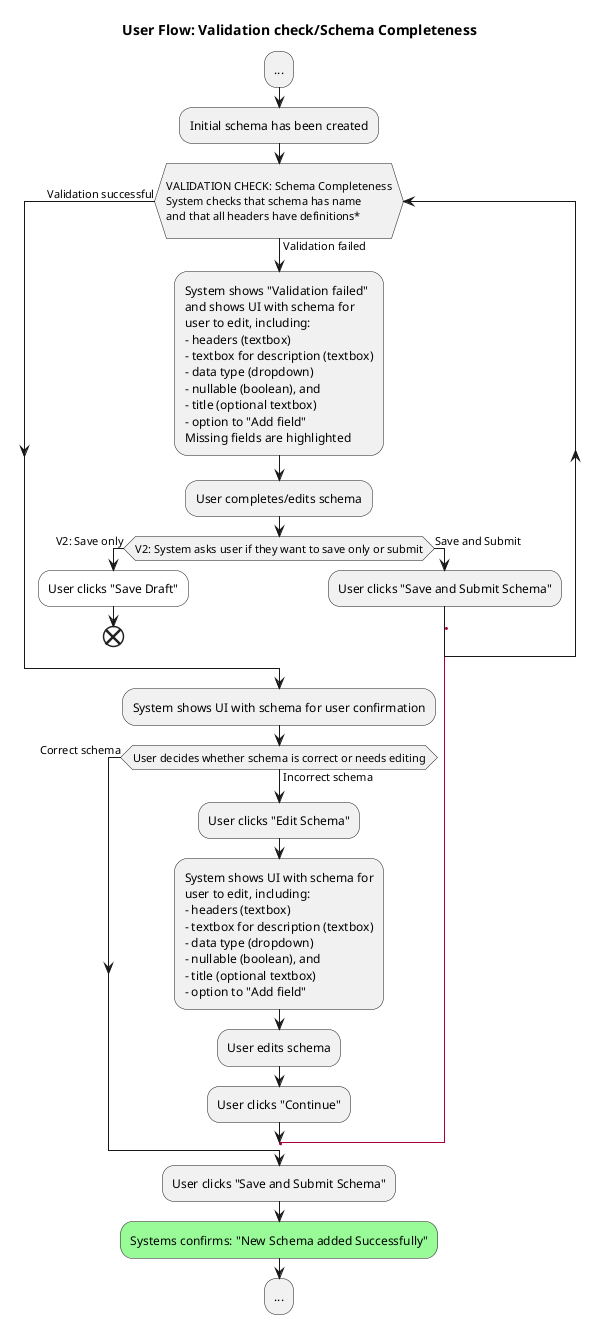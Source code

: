 @startuml user-flow-2-schema-validation-completeness

title User Flow: Validation check/Schema Completeness

:...;
:Initial schema has been created;
  while (\nVALIDATION CHECK: Schema Completeness\nSystem checks that schema has name\nand that all headers have definitions*\n) is (Validation failed)
    :System shows "Validation failed"
    and shows UI with schema for 
    user to edit, including: 
    - headers (textbox)
    - textbox for description (textbox)
    - data type (dropdown)
    - nullable (boolean), and 
    - title (optional textbox)
    - option to "Add field"
    Missing fields are highlighted;
    :User completes/edits schema;
    if (V2: System asks user if they want to save only or submit) then (V2: Save only)
      #White:User clicks "Save Draft";
      end
    else (Save and Submit)
      :User clicks "Save and Submit Schema";
      label l
    endif
  end while (Validation successful)
:System shows UI with schema for user confirmation;
  while (User decides whether schema is correct or needs editing) is (Incorrect schema)
    :User clicks "Edit Schema";
    :System shows UI with schema for 
    user to edit, including: 
    - headers (textbox)
    - textbox for description (textbox)
    - data type (dropdown)
    - nullable (boolean), and 
    - title (optional textbox)
    - option to "Add field";
    :User edits schema;
    :User clicks "Continue";
'Arrow from "User edits definitions" should go back up to VALIDATION CHECK      
    goto l
   end while (Correct schema)
   :User clicks "Save and Submit Schema";
    #palegreen:Systems confirms: "New Schema added Successfully";
:...;

@enduml
